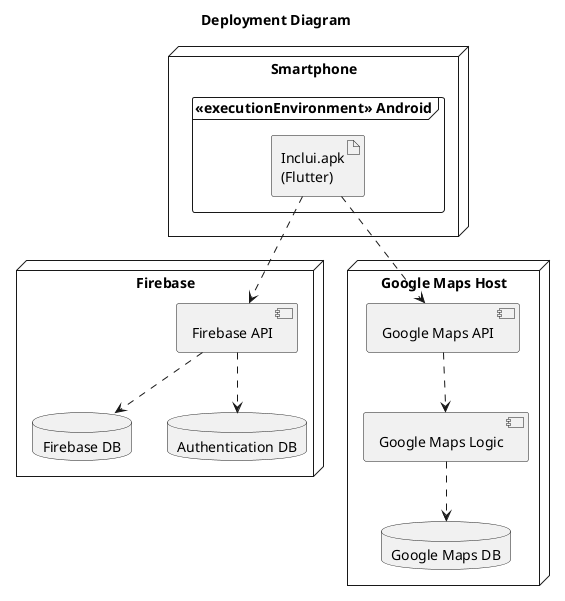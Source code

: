 @startuml physicalModel
title Deployment Diagram
node "Smartphone" {
    frame "<<executionEnvironment>> Android" {
        artifact "Inclui.apk\n(Flutter)"
    }
}

node "Firebase"{
    component "Firebase API"
    database "Firebase DB"
    database "Authentication DB"
}

node "Google Maps Host" {
    component "Google Maps API"
    component "Google Maps Logic"
    database "Google Maps DB"
}

' Connections
"Inclui.apk\n(Flutter)" ..> "Firebase API"
"Inclui.apk\n(Flutter)" ..> "Google Maps API"
"Google Maps API" ..> "Google Maps Logic"
"Google Maps Logic" ..> "Google Maps DB"
"Firebase API" ..> "Firebase DB"
"Firebase API" ..> "Authentication DB"

@enduml